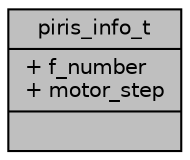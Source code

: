 digraph "piris_info_t"
{
 // INTERACTIVE_SVG=YES
 // LATEX_PDF_SIZE
  bgcolor="transparent";
  edge [fontname="Helvetica",fontsize="10",labelfontname="Helvetica",labelfontsize="10"];
  node [fontname="Helvetica",fontsize="10",shape=record];
  Node1 [label="{piris_info_t\n|+ f_number\l+ motor_step\l|}",height=0.2,width=0.4,color="black", fillcolor="grey75", style="filled", fontcolor="black",tooltip="Description of PIRIS information."];
}
